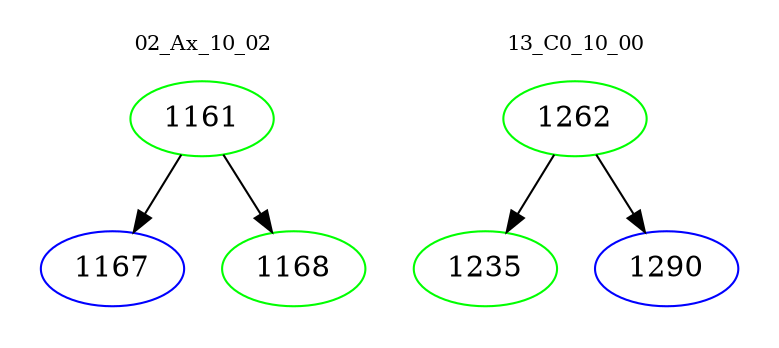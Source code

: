 digraph{
subgraph cluster_0 {
color = white
label = "02_Ax_10_02";
fontsize=10;
T0_1161 [label="1161", color="green"]
T0_1161 -> T0_1167 [color="black"]
T0_1167 [label="1167", color="blue"]
T0_1161 -> T0_1168 [color="black"]
T0_1168 [label="1168", color="green"]
}
subgraph cluster_1 {
color = white
label = "13_C0_10_00";
fontsize=10;
T1_1262 [label="1262", color="green"]
T1_1262 -> T1_1235 [color="black"]
T1_1235 [label="1235", color="green"]
T1_1262 -> T1_1290 [color="black"]
T1_1290 [label="1290", color="blue"]
}
}
